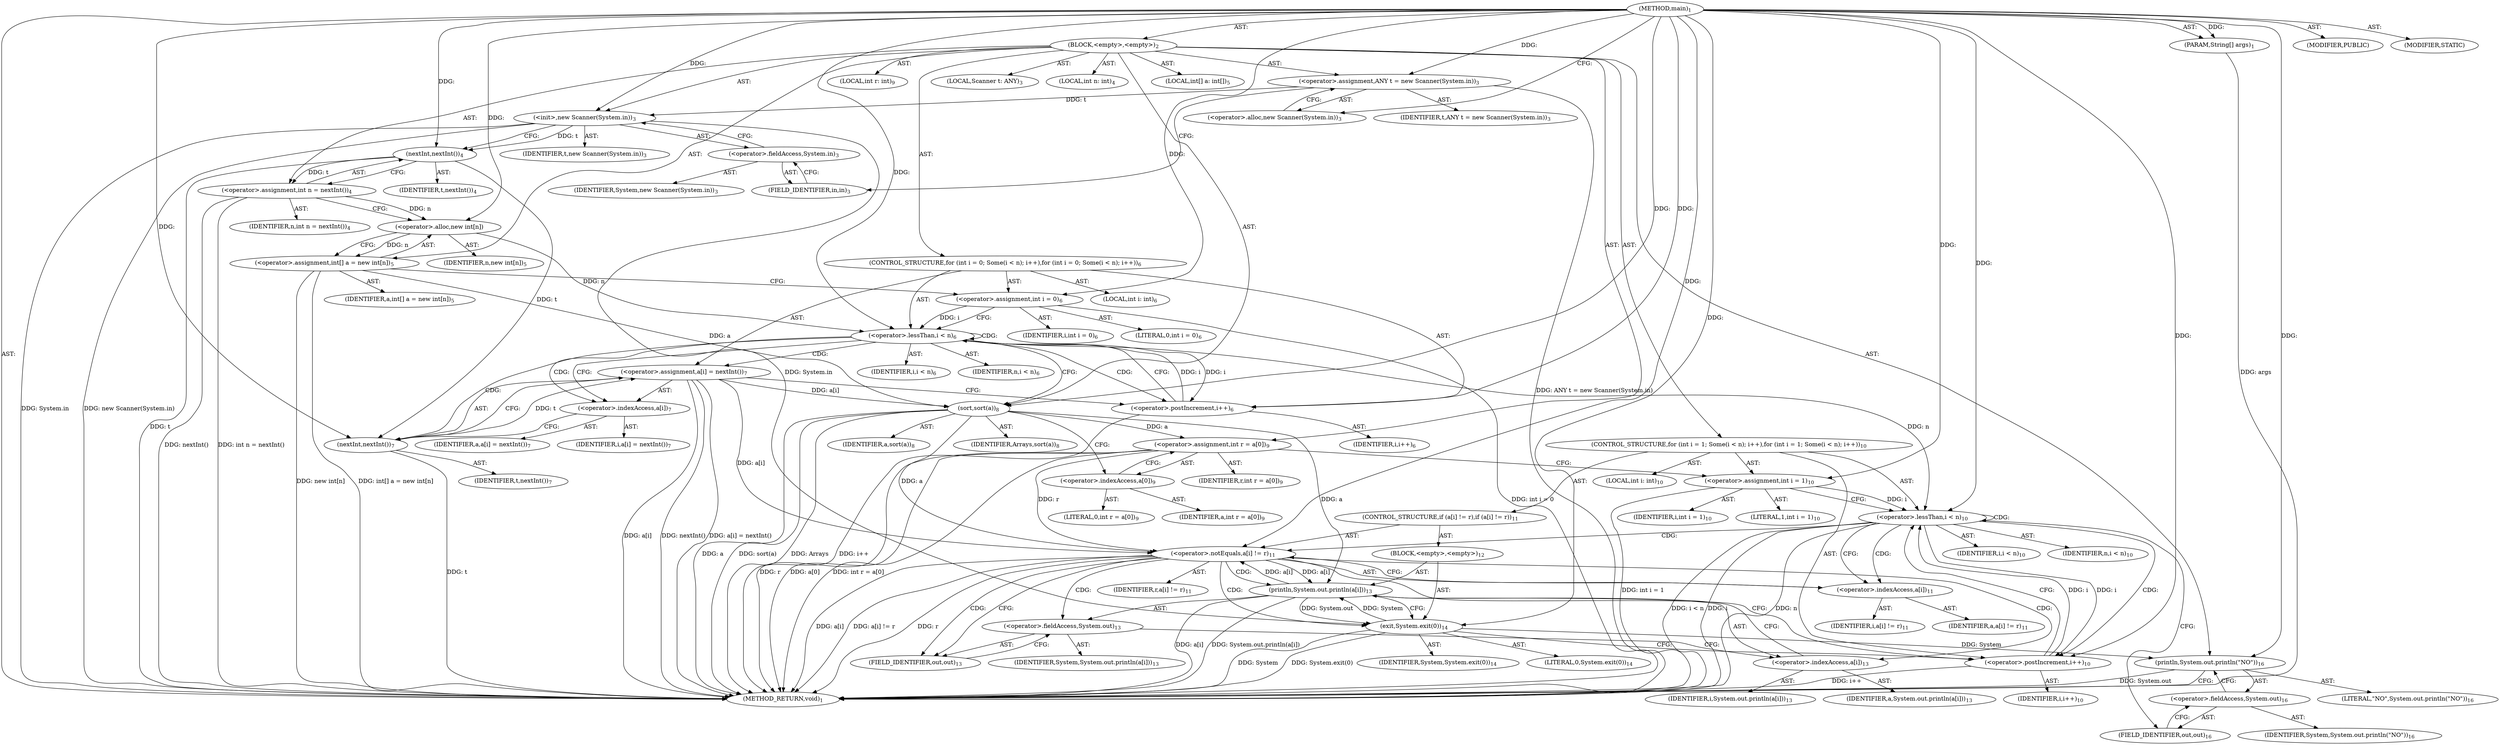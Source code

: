 digraph "main" {  
"19" [label = <(METHOD,main)<SUB>1</SUB>> ]
"20" [label = <(PARAM,String[] args)<SUB>1</SUB>> ]
"21" [label = <(BLOCK,&lt;empty&gt;,&lt;empty&gt;)<SUB>2</SUB>> ]
"4" [label = <(LOCAL,Scanner t: ANY)<SUB>3</SUB>> ]
"22" [label = <(&lt;operator&gt;.assignment,ANY t = new Scanner(System.in))<SUB>3</SUB>> ]
"23" [label = <(IDENTIFIER,t,ANY t = new Scanner(System.in))<SUB>3</SUB>> ]
"24" [label = <(&lt;operator&gt;.alloc,new Scanner(System.in))<SUB>3</SUB>> ]
"25" [label = <(&lt;init&gt;,new Scanner(System.in))<SUB>3</SUB>> ]
"3" [label = <(IDENTIFIER,t,new Scanner(System.in))<SUB>3</SUB>> ]
"26" [label = <(&lt;operator&gt;.fieldAccess,System.in)<SUB>3</SUB>> ]
"27" [label = <(IDENTIFIER,System,new Scanner(System.in))<SUB>3</SUB>> ]
"28" [label = <(FIELD_IDENTIFIER,in,in)<SUB>3</SUB>> ]
"29" [label = <(LOCAL,int n: int)<SUB>4</SUB>> ]
"30" [label = <(&lt;operator&gt;.assignment,int n = nextInt())<SUB>4</SUB>> ]
"31" [label = <(IDENTIFIER,n,int n = nextInt())<SUB>4</SUB>> ]
"32" [label = <(nextInt,nextInt())<SUB>4</SUB>> ]
"33" [label = <(IDENTIFIER,t,nextInt())<SUB>4</SUB>> ]
"34" [label = <(LOCAL,int[] a: int[])<SUB>5</SUB>> ]
"35" [label = <(&lt;operator&gt;.assignment,int[] a = new int[n])<SUB>5</SUB>> ]
"36" [label = <(IDENTIFIER,a,int[] a = new int[n])<SUB>5</SUB>> ]
"37" [label = <(&lt;operator&gt;.alloc,new int[n])> ]
"38" [label = <(IDENTIFIER,n,new int[n])<SUB>5</SUB>> ]
"39" [label = <(CONTROL_STRUCTURE,for (int i = 0; Some(i &lt; n); i++),for (int i = 0; Some(i &lt; n); i++))<SUB>6</SUB>> ]
"40" [label = <(LOCAL,int i: int)<SUB>6</SUB>> ]
"41" [label = <(&lt;operator&gt;.assignment,int i = 0)<SUB>6</SUB>> ]
"42" [label = <(IDENTIFIER,i,int i = 0)<SUB>6</SUB>> ]
"43" [label = <(LITERAL,0,int i = 0)<SUB>6</SUB>> ]
"44" [label = <(&lt;operator&gt;.lessThan,i &lt; n)<SUB>6</SUB>> ]
"45" [label = <(IDENTIFIER,i,i &lt; n)<SUB>6</SUB>> ]
"46" [label = <(IDENTIFIER,n,i &lt; n)<SUB>6</SUB>> ]
"47" [label = <(&lt;operator&gt;.postIncrement,i++)<SUB>6</SUB>> ]
"48" [label = <(IDENTIFIER,i,i++)<SUB>6</SUB>> ]
"49" [label = <(&lt;operator&gt;.assignment,a[i] = nextInt())<SUB>7</SUB>> ]
"50" [label = <(&lt;operator&gt;.indexAccess,a[i])<SUB>7</SUB>> ]
"51" [label = <(IDENTIFIER,a,a[i] = nextInt())<SUB>7</SUB>> ]
"52" [label = <(IDENTIFIER,i,a[i] = nextInt())<SUB>7</SUB>> ]
"53" [label = <(nextInt,nextInt())<SUB>7</SUB>> ]
"54" [label = <(IDENTIFIER,t,nextInt())<SUB>7</SUB>> ]
"55" [label = <(sort,sort(a))<SUB>8</SUB>> ]
"56" [label = <(IDENTIFIER,Arrays,sort(a))<SUB>8</SUB>> ]
"57" [label = <(IDENTIFIER,a,sort(a))<SUB>8</SUB>> ]
"58" [label = <(LOCAL,int r: int)<SUB>9</SUB>> ]
"59" [label = <(&lt;operator&gt;.assignment,int r = a[0])<SUB>9</SUB>> ]
"60" [label = <(IDENTIFIER,r,int r = a[0])<SUB>9</SUB>> ]
"61" [label = <(&lt;operator&gt;.indexAccess,a[0])<SUB>9</SUB>> ]
"62" [label = <(IDENTIFIER,a,int r = a[0])<SUB>9</SUB>> ]
"63" [label = <(LITERAL,0,int r = a[0])<SUB>9</SUB>> ]
"64" [label = <(CONTROL_STRUCTURE,for (int i = 1; Some(i &lt; n); i++),for (int i = 1; Some(i &lt; n); i++))<SUB>10</SUB>> ]
"65" [label = <(LOCAL,int i: int)<SUB>10</SUB>> ]
"66" [label = <(&lt;operator&gt;.assignment,int i = 1)<SUB>10</SUB>> ]
"67" [label = <(IDENTIFIER,i,int i = 1)<SUB>10</SUB>> ]
"68" [label = <(LITERAL,1,int i = 1)<SUB>10</SUB>> ]
"69" [label = <(&lt;operator&gt;.lessThan,i &lt; n)<SUB>10</SUB>> ]
"70" [label = <(IDENTIFIER,i,i &lt; n)<SUB>10</SUB>> ]
"71" [label = <(IDENTIFIER,n,i &lt; n)<SUB>10</SUB>> ]
"72" [label = <(&lt;operator&gt;.postIncrement,i++)<SUB>10</SUB>> ]
"73" [label = <(IDENTIFIER,i,i++)<SUB>10</SUB>> ]
"74" [label = <(CONTROL_STRUCTURE,if (a[i] != r),if (a[i] != r))<SUB>11</SUB>> ]
"75" [label = <(&lt;operator&gt;.notEquals,a[i] != r)<SUB>11</SUB>> ]
"76" [label = <(&lt;operator&gt;.indexAccess,a[i])<SUB>11</SUB>> ]
"77" [label = <(IDENTIFIER,a,a[i] != r)<SUB>11</SUB>> ]
"78" [label = <(IDENTIFIER,i,a[i] != r)<SUB>11</SUB>> ]
"79" [label = <(IDENTIFIER,r,a[i] != r)<SUB>11</SUB>> ]
"80" [label = <(BLOCK,&lt;empty&gt;,&lt;empty&gt;)<SUB>12</SUB>> ]
"81" [label = <(println,System.out.println(a[i]))<SUB>13</SUB>> ]
"82" [label = <(&lt;operator&gt;.fieldAccess,System.out)<SUB>13</SUB>> ]
"83" [label = <(IDENTIFIER,System,System.out.println(a[i]))<SUB>13</SUB>> ]
"84" [label = <(FIELD_IDENTIFIER,out,out)<SUB>13</SUB>> ]
"85" [label = <(&lt;operator&gt;.indexAccess,a[i])<SUB>13</SUB>> ]
"86" [label = <(IDENTIFIER,a,System.out.println(a[i]))<SUB>13</SUB>> ]
"87" [label = <(IDENTIFIER,i,System.out.println(a[i]))<SUB>13</SUB>> ]
"88" [label = <(exit,System.exit(0))<SUB>14</SUB>> ]
"89" [label = <(IDENTIFIER,System,System.exit(0))<SUB>14</SUB>> ]
"90" [label = <(LITERAL,0,System.exit(0))<SUB>14</SUB>> ]
"91" [label = <(println,System.out.println(&quot;NO&quot;))<SUB>16</SUB>> ]
"92" [label = <(&lt;operator&gt;.fieldAccess,System.out)<SUB>16</SUB>> ]
"93" [label = <(IDENTIFIER,System,System.out.println(&quot;NO&quot;))<SUB>16</SUB>> ]
"94" [label = <(FIELD_IDENTIFIER,out,out)<SUB>16</SUB>> ]
"95" [label = <(LITERAL,&quot;NO&quot;,System.out.println(&quot;NO&quot;))<SUB>16</SUB>> ]
"96" [label = <(MODIFIER,PUBLIC)> ]
"97" [label = <(MODIFIER,STATIC)> ]
"98" [label = <(METHOD_RETURN,void)<SUB>1</SUB>> ]
  "19" -> "20"  [ label = "AST: "] 
  "19" -> "21"  [ label = "AST: "] 
  "19" -> "96"  [ label = "AST: "] 
  "19" -> "97"  [ label = "AST: "] 
  "19" -> "98"  [ label = "AST: "] 
  "21" -> "4"  [ label = "AST: "] 
  "21" -> "22"  [ label = "AST: "] 
  "21" -> "25"  [ label = "AST: "] 
  "21" -> "29"  [ label = "AST: "] 
  "21" -> "30"  [ label = "AST: "] 
  "21" -> "34"  [ label = "AST: "] 
  "21" -> "35"  [ label = "AST: "] 
  "21" -> "39"  [ label = "AST: "] 
  "21" -> "55"  [ label = "AST: "] 
  "21" -> "58"  [ label = "AST: "] 
  "21" -> "59"  [ label = "AST: "] 
  "21" -> "64"  [ label = "AST: "] 
  "21" -> "91"  [ label = "AST: "] 
  "22" -> "23"  [ label = "AST: "] 
  "22" -> "24"  [ label = "AST: "] 
  "25" -> "3"  [ label = "AST: "] 
  "25" -> "26"  [ label = "AST: "] 
  "26" -> "27"  [ label = "AST: "] 
  "26" -> "28"  [ label = "AST: "] 
  "30" -> "31"  [ label = "AST: "] 
  "30" -> "32"  [ label = "AST: "] 
  "32" -> "33"  [ label = "AST: "] 
  "35" -> "36"  [ label = "AST: "] 
  "35" -> "37"  [ label = "AST: "] 
  "37" -> "38"  [ label = "AST: "] 
  "39" -> "40"  [ label = "AST: "] 
  "39" -> "41"  [ label = "AST: "] 
  "39" -> "44"  [ label = "AST: "] 
  "39" -> "47"  [ label = "AST: "] 
  "39" -> "49"  [ label = "AST: "] 
  "41" -> "42"  [ label = "AST: "] 
  "41" -> "43"  [ label = "AST: "] 
  "44" -> "45"  [ label = "AST: "] 
  "44" -> "46"  [ label = "AST: "] 
  "47" -> "48"  [ label = "AST: "] 
  "49" -> "50"  [ label = "AST: "] 
  "49" -> "53"  [ label = "AST: "] 
  "50" -> "51"  [ label = "AST: "] 
  "50" -> "52"  [ label = "AST: "] 
  "53" -> "54"  [ label = "AST: "] 
  "55" -> "56"  [ label = "AST: "] 
  "55" -> "57"  [ label = "AST: "] 
  "59" -> "60"  [ label = "AST: "] 
  "59" -> "61"  [ label = "AST: "] 
  "61" -> "62"  [ label = "AST: "] 
  "61" -> "63"  [ label = "AST: "] 
  "64" -> "65"  [ label = "AST: "] 
  "64" -> "66"  [ label = "AST: "] 
  "64" -> "69"  [ label = "AST: "] 
  "64" -> "72"  [ label = "AST: "] 
  "64" -> "74"  [ label = "AST: "] 
  "66" -> "67"  [ label = "AST: "] 
  "66" -> "68"  [ label = "AST: "] 
  "69" -> "70"  [ label = "AST: "] 
  "69" -> "71"  [ label = "AST: "] 
  "72" -> "73"  [ label = "AST: "] 
  "74" -> "75"  [ label = "AST: "] 
  "74" -> "80"  [ label = "AST: "] 
  "75" -> "76"  [ label = "AST: "] 
  "75" -> "79"  [ label = "AST: "] 
  "76" -> "77"  [ label = "AST: "] 
  "76" -> "78"  [ label = "AST: "] 
  "80" -> "81"  [ label = "AST: "] 
  "80" -> "88"  [ label = "AST: "] 
  "81" -> "82"  [ label = "AST: "] 
  "81" -> "85"  [ label = "AST: "] 
  "82" -> "83"  [ label = "AST: "] 
  "82" -> "84"  [ label = "AST: "] 
  "85" -> "86"  [ label = "AST: "] 
  "85" -> "87"  [ label = "AST: "] 
  "88" -> "89"  [ label = "AST: "] 
  "88" -> "90"  [ label = "AST: "] 
  "91" -> "92"  [ label = "AST: "] 
  "91" -> "95"  [ label = "AST: "] 
  "92" -> "93"  [ label = "AST: "] 
  "92" -> "94"  [ label = "AST: "] 
  "22" -> "28"  [ label = "CFG: "] 
  "25" -> "32"  [ label = "CFG: "] 
  "30" -> "37"  [ label = "CFG: "] 
  "35" -> "41"  [ label = "CFG: "] 
  "55" -> "61"  [ label = "CFG: "] 
  "59" -> "66"  [ label = "CFG: "] 
  "91" -> "98"  [ label = "CFG: "] 
  "24" -> "22"  [ label = "CFG: "] 
  "26" -> "25"  [ label = "CFG: "] 
  "32" -> "30"  [ label = "CFG: "] 
  "37" -> "35"  [ label = "CFG: "] 
  "41" -> "44"  [ label = "CFG: "] 
  "44" -> "50"  [ label = "CFG: "] 
  "44" -> "55"  [ label = "CFG: "] 
  "47" -> "44"  [ label = "CFG: "] 
  "49" -> "47"  [ label = "CFG: "] 
  "61" -> "59"  [ label = "CFG: "] 
  "66" -> "69"  [ label = "CFG: "] 
  "69" -> "76"  [ label = "CFG: "] 
  "69" -> "94"  [ label = "CFG: "] 
  "72" -> "69"  [ label = "CFG: "] 
  "92" -> "91"  [ label = "CFG: "] 
  "28" -> "26"  [ label = "CFG: "] 
  "50" -> "53"  [ label = "CFG: "] 
  "53" -> "49"  [ label = "CFG: "] 
  "75" -> "84"  [ label = "CFG: "] 
  "75" -> "72"  [ label = "CFG: "] 
  "94" -> "92"  [ label = "CFG: "] 
  "76" -> "75"  [ label = "CFG: "] 
  "81" -> "88"  [ label = "CFG: "] 
  "88" -> "72"  [ label = "CFG: "] 
  "82" -> "85"  [ label = "CFG: "] 
  "85" -> "81"  [ label = "CFG: "] 
  "84" -> "82"  [ label = "CFG: "] 
  "19" -> "24"  [ label = "CFG: "] 
  "20" -> "98"  [ label = "DDG: args"] 
  "22" -> "98"  [ label = "DDG: ANY t = new Scanner(System.in)"] 
  "25" -> "98"  [ label = "DDG: System.in"] 
  "25" -> "98"  [ label = "DDG: new Scanner(System.in)"] 
  "32" -> "98"  [ label = "DDG: t"] 
  "30" -> "98"  [ label = "DDG: nextInt()"] 
  "30" -> "98"  [ label = "DDG: int n = nextInt()"] 
  "35" -> "98"  [ label = "DDG: new int[n]"] 
  "35" -> "98"  [ label = "DDG: int[] a = new int[n]"] 
  "41" -> "98"  [ label = "DDG: int i = 0"] 
  "55" -> "98"  [ label = "DDG: a"] 
  "55" -> "98"  [ label = "DDG: sort(a)"] 
  "59" -> "98"  [ label = "DDG: r"] 
  "59" -> "98"  [ label = "DDG: a[0]"] 
  "59" -> "98"  [ label = "DDG: int r = a[0]"] 
  "66" -> "98"  [ label = "DDG: int i = 1"] 
  "69" -> "98"  [ label = "DDG: i"] 
  "69" -> "98"  [ label = "DDG: n"] 
  "69" -> "98"  [ label = "DDG: i &lt; n"] 
  "91" -> "98"  [ label = "DDG: System.out"] 
  "75" -> "98"  [ label = "DDG: a[i]"] 
  "75" -> "98"  [ label = "DDG: r"] 
  "75" -> "98"  [ label = "DDG: a[i] != r"] 
  "81" -> "98"  [ label = "DDG: a[i]"] 
  "81" -> "98"  [ label = "DDG: System.out.println(a[i])"] 
  "88" -> "98"  [ label = "DDG: System"] 
  "88" -> "98"  [ label = "DDG: System.exit(0)"] 
  "72" -> "98"  [ label = "DDG: i++"] 
  "49" -> "98"  [ label = "DDG: a[i]"] 
  "53" -> "98"  [ label = "DDG: t"] 
  "49" -> "98"  [ label = "DDG: nextInt()"] 
  "49" -> "98"  [ label = "DDG: a[i] = nextInt()"] 
  "47" -> "98"  [ label = "DDG: i++"] 
  "55" -> "98"  [ label = "DDG: Arrays"] 
  "19" -> "20"  [ label = "DDG: "] 
  "19" -> "22"  [ label = "DDG: "] 
  "32" -> "30"  [ label = "DDG: t"] 
  "37" -> "35"  [ label = "DDG: n"] 
  "55" -> "59"  [ label = "DDG: a"] 
  "22" -> "25"  [ label = "DDG: t"] 
  "19" -> "25"  [ label = "DDG: "] 
  "19" -> "41"  [ label = "DDG: "] 
  "53" -> "49"  [ label = "DDG: t"] 
  "19" -> "55"  [ label = "DDG: "] 
  "35" -> "55"  [ label = "DDG: a"] 
  "49" -> "55"  [ label = "DDG: a[i]"] 
  "19" -> "66"  [ label = "DDG: "] 
  "88" -> "91"  [ label = "DDG: System"] 
  "19" -> "91"  [ label = "DDG: "] 
  "25" -> "32"  [ label = "DDG: t"] 
  "19" -> "32"  [ label = "DDG: "] 
  "30" -> "37"  [ label = "DDG: n"] 
  "19" -> "37"  [ label = "DDG: "] 
  "41" -> "44"  [ label = "DDG: i"] 
  "47" -> "44"  [ label = "DDG: i"] 
  "19" -> "44"  [ label = "DDG: "] 
  "37" -> "44"  [ label = "DDG: n"] 
  "44" -> "47"  [ label = "DDG: i"] 
  "19" -> "47"  [ label = "DDG: "] 
  "66" -> "69"  [ label = "DDG: i"] 
  "72" -> "69"  [ label = "DDG: i"] 
  "19" -> "69"  [ label = "DDG: "] 
  "44" -> "69"  [ label = "DDG: n"] 
  "69" -> "72"  [ label = "DDG: i"] 
  "19" -> "72"  [ label = "DDG: "] 
  "32" -> "53"  [ label = "DDG: t"] 
  "19" -> "53"  [ label = "DDG: "] 
  "55" -> "75"  [ label = "DDG: a"] 
  "81" -> "75"  [ label = "DDG: a[i]"] 
  "49" -> "75"  [ label = "DDG: a[i]"] 
  "59" -> "75"  [ label = "DDG: r"] 
  "19" -> "75"  [ label = "DDG: "] 
  "88" -> "81"  [ label = "DDG: System"] 
  "55" -> "81"  [ label = "DDG: a"] 
  "75" -> "81"  [ label = "DDG: a[i]"] 
  "25" -> "88"  [ label = "DDG: System.in"] 
  "81" -> "88"  [ label = "DDG: System.out"] 
  "19" -> "88"  [ label = "DDG: "] 
  "44" -> "47"  [ label = "CDG: "] 
  "44" -> "49"  [ label = "CDG: "] 
  "44" -> "53"  [ label = "CDG: "] 
  "44" -> "50"  [ label = "CDG: "] 
  "44" -> "44"  [ label = "CDG: "] 
  "69" -> "75"  [ label = "CDG: "] 
  "69" -> "72"  [ label = "CDG: "] 
  "69" -> "69"  [ label = "CDG: "] 
  "69" -> "76"  [ label = "CDG: "] 
  "75" -> "81"  [ label = "CDG: "] 
  "75" -> "84"  [ label = "CDG: "] 
  "75" -> "85"  [ label = "CDG: "] 
  "75" -> "88"  [ label = "CDG: "] 
  "75" -> "82"  [ label = "CDG: "] 
}
